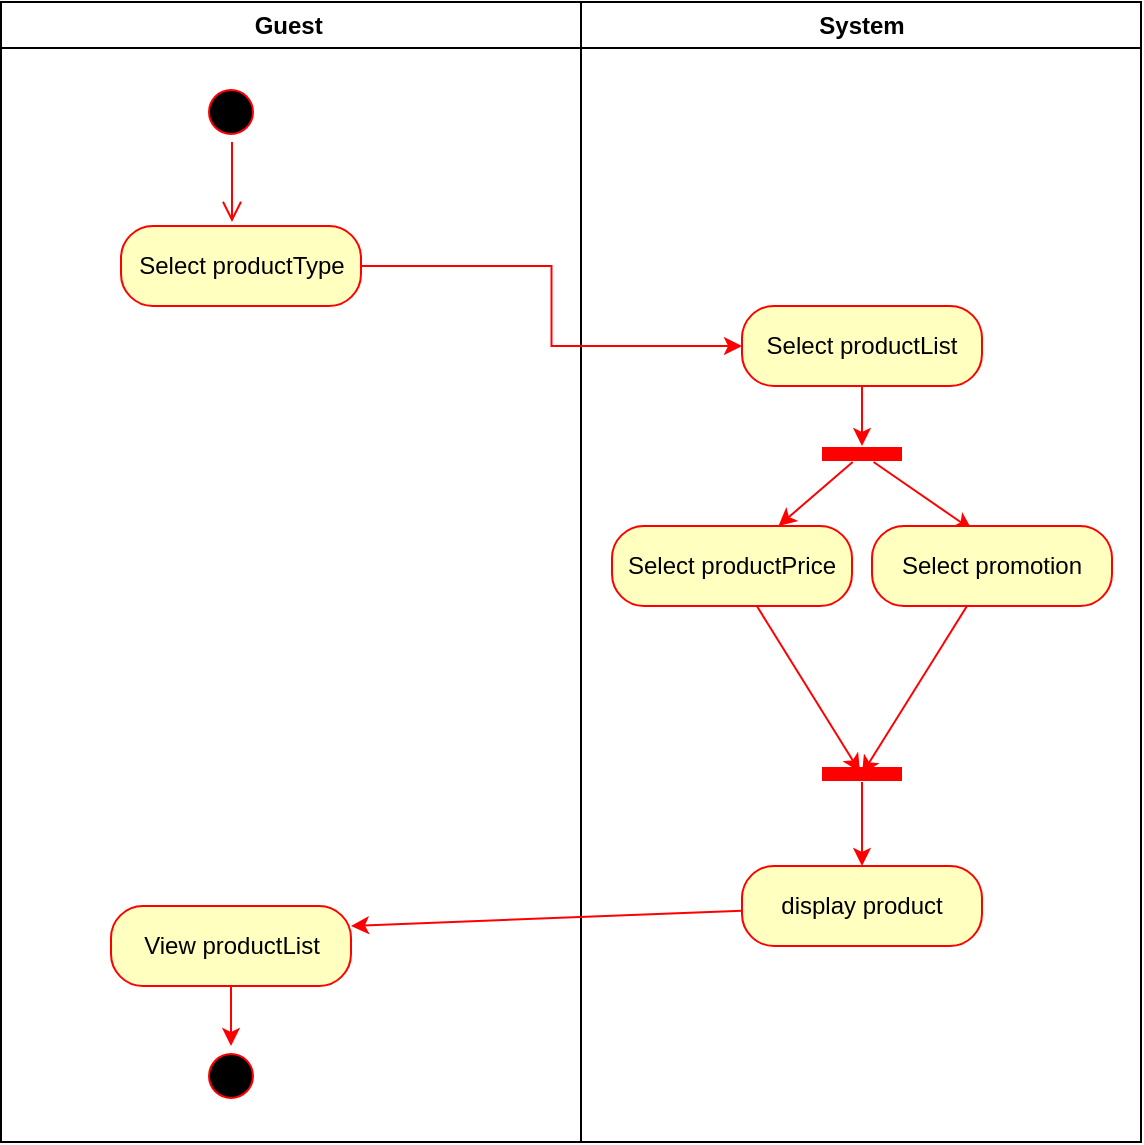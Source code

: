 <mxfile version="15.8.6" type="device"><diagram name="Page-1" id="e7e014a7-5840-1c2e-5031-d8a46d1fe8dd"><mxGraphModel dx="1356" dy="777" grid="1" gridSize="10" guides="1" tooltips="1" connect="1" arrows="1" fold="1" page="1" pageScale="1" pageWidth="1169" pageHeight="826" background="none" math="0" shadow="0"><root><mxCell id="0"/><mxCell id="1" parent="0"/><mxCell id="2" value="Guest " style="swimlane;whiteSpace=wrap" parent="1" vertex="1"><mxGeometry x="154.5" y="128" width="290" height="570" as="geometry"/></mxCell><mxCell id="5" value="" style="ellipse;shape=startState;fillColor=#000000;strokeColor=#ff0000;" parent="2" vertex="1"><mxGeometry x="100" y="40" width="30" height="30" as="geometry"/></mxCell><mxCell id="6" value="" style="edgeStyle=elbowEdgeStyle;elbow=horizontal;verticalAlign=bottom;endArrow=open;endSize=8;strokeColor=#FF0000;endFill=1;rounded=0" parent="2" source="5" edge="1"><mxGeometry x="100" y="40" as="geometry"><mxPoint x="115.5" y="110" as="targetPoint"/></mxGeometry></mxCell><mxCell id="7pThgdZtR0YbEGhDNetq-42" value="&lt;span&gt;Select productType&lt;/span&gt;" style="rounded=1;whiteSpace=wrap;html=1;arcSize=40;fontColor=#000000;fillColor=#ffffc0;strokeColor=#ff0000;" vertex="1" parent="2"><mxGeometry x="60" y="112" width="120" height="40" as="geometry"/></mxCell><mxCell id="13" value="" style="ellipse;shape=startState;fillColor=#000000;strokeColor=#ff0000;" parent="2" vertex="1"><mxGeometry x="100" y="522" width="30" height="30" as="geometry"/></mxCell><mxCell id="7pThgdZtR0YbEGhDNetq-62" style="edgeStyle=none;rounded=0;orthogonalLoop=1;jettySize=auto;html=1;entryX=0.5;entryY=0;entryDx=0;entryDy=0;strokeColor=#FF0000;" edge="1" parent="2" source="7pThgdZtR0YbEGhDNetq-60" target="13"><mxGeometry relative="1" as="geometry"/></mxCell><mxCell id="7pThgdZtR0YbEGhDNetq-60" value="View productList" style="rounded=1;whiteSpace=wrap;html=1;arcSize=40;fontColor=#000000;fillColor=#ffffc0;strokeColor=#ff0000;" vertex="1" parent="2"><mxGeometry x="55" y="452" width="120" height="40" as="geometry"/></mxCell><mxCell id="3" value="System" style="swimlane;whiteSpace=wrap" parent="1" vertex="1"><mxGeometry x="444.5" y="128" width="280" height="570" as="geometry"/></mxCell><mxCell id="7pThgdZtR0YbEGhDNetq-49" style="edgeStyle=orthogonalEdgeStyle;rounded=0;orthogonalLoop=1;jettySize=auto;html=1;strokeColor=#FF0000;" edge="1" parent="3" source="7pThgdZtR0YbEGhDNetq-46"><mxGeometry relative="1" as="geometry"><mxPoint x="140.5" y="222" as="targetPoint"/></mxGeometry></mxCell><mxCell id="7pThgdZtR0YbEGhDNetq-46" value="Select productList" style="rounded=1;whiteSpace=wrap;html=1;arcSize=40;fontColor=#000000;fillColor=#ffffc0;strokeColor=#ff0000;" vertex="1" parent="3"><mxGeometry x="80.5" y="152" width="120" height="40" as="geometry"/></mxCell><mxCell id="7pThgdZtR0YbEGhDNetq-52" style="rounded=0;orthogonalLoop=1;jettySize=auto;html=1;strokeColor=#FF0000;" edge="1" parent="3" source="7pThgdZtR0YbEGhDNetq-48" target="7pThgdZtR0YbEGhDNetq-50"><mxGeometry relative="1" as="geometry"/></mxCell><mxCell id="7pThgdZtR0YbEGhDNetq-53" style="edgeStyle=none;rounded=0;orthogonalLoop=1;jettySize=auto;html=1;entryX=0.417;entryY=0.05;entryDx=0;entryDy=0;entryPerimeter=0;strokeColor=#FF0000;" edge="1" parent="3" source="7pThgdZtR0YbEGhDNetq-48" target="7pThgdZtR0YbEGhDNetq-51"><mxGeometry relative="1" as="geometry"/></mxCell><mxCell id="7pThgdZtR0YbEGhDNetq-48" value="" style="line;strokeWidth=7;fillColor=none;align=left;verticalAlign=middle;spacingTop=-1;spacingLeft=3;spacingRight=3;rotatable=0;labelPosition=right;points=[];portConstraint=eastwest;strokeColor=#FF0000;" vertex="1" parent="3"><mxGeometry x="120.5" y="222" width="40" height="8" as="geometry"/></mxCell><mxCell id="7pThgdZtR0YbEGhDNetq-55" style="edgeStyle=none;rounded=0;orthogonalLoop=1;jettySize=auto;html=1;entryX=0.475;entryY=0.375;entryDx=0;entryDy=0;entryPerimeter=0;strokeColor=#FF0000;" edge="1" parent="3" source="7pThgdZtR0YbEGhDNetq-50" target="7pThgdZtR0YbEGhDNetq-54"><mxGeometry relative="1" as="geometry"/></mxCell><mxCell id="7pThgdZtR0YbEGhDNetq-50" value="Select productPrice" style="rounded=1;whiteSpace=wrap;html=1;arcSize=40;fontColor=#000000;fillColor=#ffffc0;strokeColor=#ff0000;" vertex="1" parent="3"><mxGeometry x="15.5" y="262" width="120" height="40" as="geometry"/></mxCell><mxCell id="7pThgdZtR0YbEGhDNetq-56" style="edgeStyle=none;rounded=0;orthogonalLoop=1;jettySize=auto;html=1;strokeColor=#FF0000;" edge="1" parent="3" source="7pThgdZtR0YbEGhDNetq-51"><mxGeometry relative="1" as="geometry"><mxPoint x="140.5" y="386" as="targetPoint"/></mxGeometry></mxCell><mxCell id="7pThgdZtR0YbEGhDNetq-51" value="Select promotion" style="rounded=1;whiteSpace=wrap;html=1;arcSize=40;fontColor=#000000;fillColor=#ffffc0;strokeColor=#ff0000;" vertex="1" parent="3"><mxGeometry x="145.5" y="262" width="120" height="40" as="geometry"/></mxCell><mxCell id="7pThgdZtR0YbEGhDNetq-58" style="edgeStyle=none;rounded=0;orthogonalLoop=1;jettySize=auto;html=1;entryX=0.5;entryY=0;entryDx=0;entryDy=0;strokeColor=#FF0000;" edge="1" parent="3" source="7pThgdZtR0YbEGhDNetq-54" target="7pThgdZtR0YbEGhDNetq-57"><mxGeometry relative="1" as="geometry"/></mxCell><mxCell id="7pThgdZtR0YbEGhDNetq-54" value="" style="line;strokeWidth=7;fillColor=none;align=left;verticalAlign=middle;spacingTop=-1;spacingLeft=3;spacingRight=3;rotatable=0;labelPosition=right;points=[];portConstraint=eastwest;strokeColor=#FF0000;" vertex="1" parent="3"><mxGeometry x="120.5" y="382" width="40" height="8" as="geometry"/></mxCell><mxCell id="7pThgdZtR0YbEGhDNetq-57" value="display product" style="rounded=1;whiteSpace=wrap;html=1;arcSize=40;fontColor=#000000;fillColor=#ffffc0;strokeColor=#ff0000;" vertex="1" parent="3"><mxGeometry x="80.5" y="432" width="120" height="40" as="geometry"/></mxCell><mxCell id="7pThgdZtR0YbEGhDNetq-47" style="edgeStyle=orthogonalEdgeStyle;rounded=0;orthogonalLoop=1;jettySize=auto;html=1;entryX=0;entryY=0.5;entryDx=0;entryDy=0;strokeColor=#FF0000;" edge="1" parent="1" source="7pThgdZtR0YbEGhDNetq-42" target="7pThgdZtR0YbEGhDNetq-46"><mxGeometry relative="1" as="geometry"/></mxCell><mxCell id="7pThgdZtR0YbEGhDNetq-61" style="edgeStyle=none;rounded=0;orthogonalLoop=1;jettySize=auto;html=1;strokeColor=#FF0000;entryX=1;entryY=0.25;entryDx=0;entryDy=0;" edge="1" parent="1" source="7pThgdZtR0YbEGhDNetq-57" target="7pThgdZtR0YbEGhDNetq-60"><mxGeometry relative="1" as="geometry"><mxPoint x="330" y="600" as="targetPoint"/></mxGeometry></mxCell></root></mxGraphModel></diagram></mxfile>